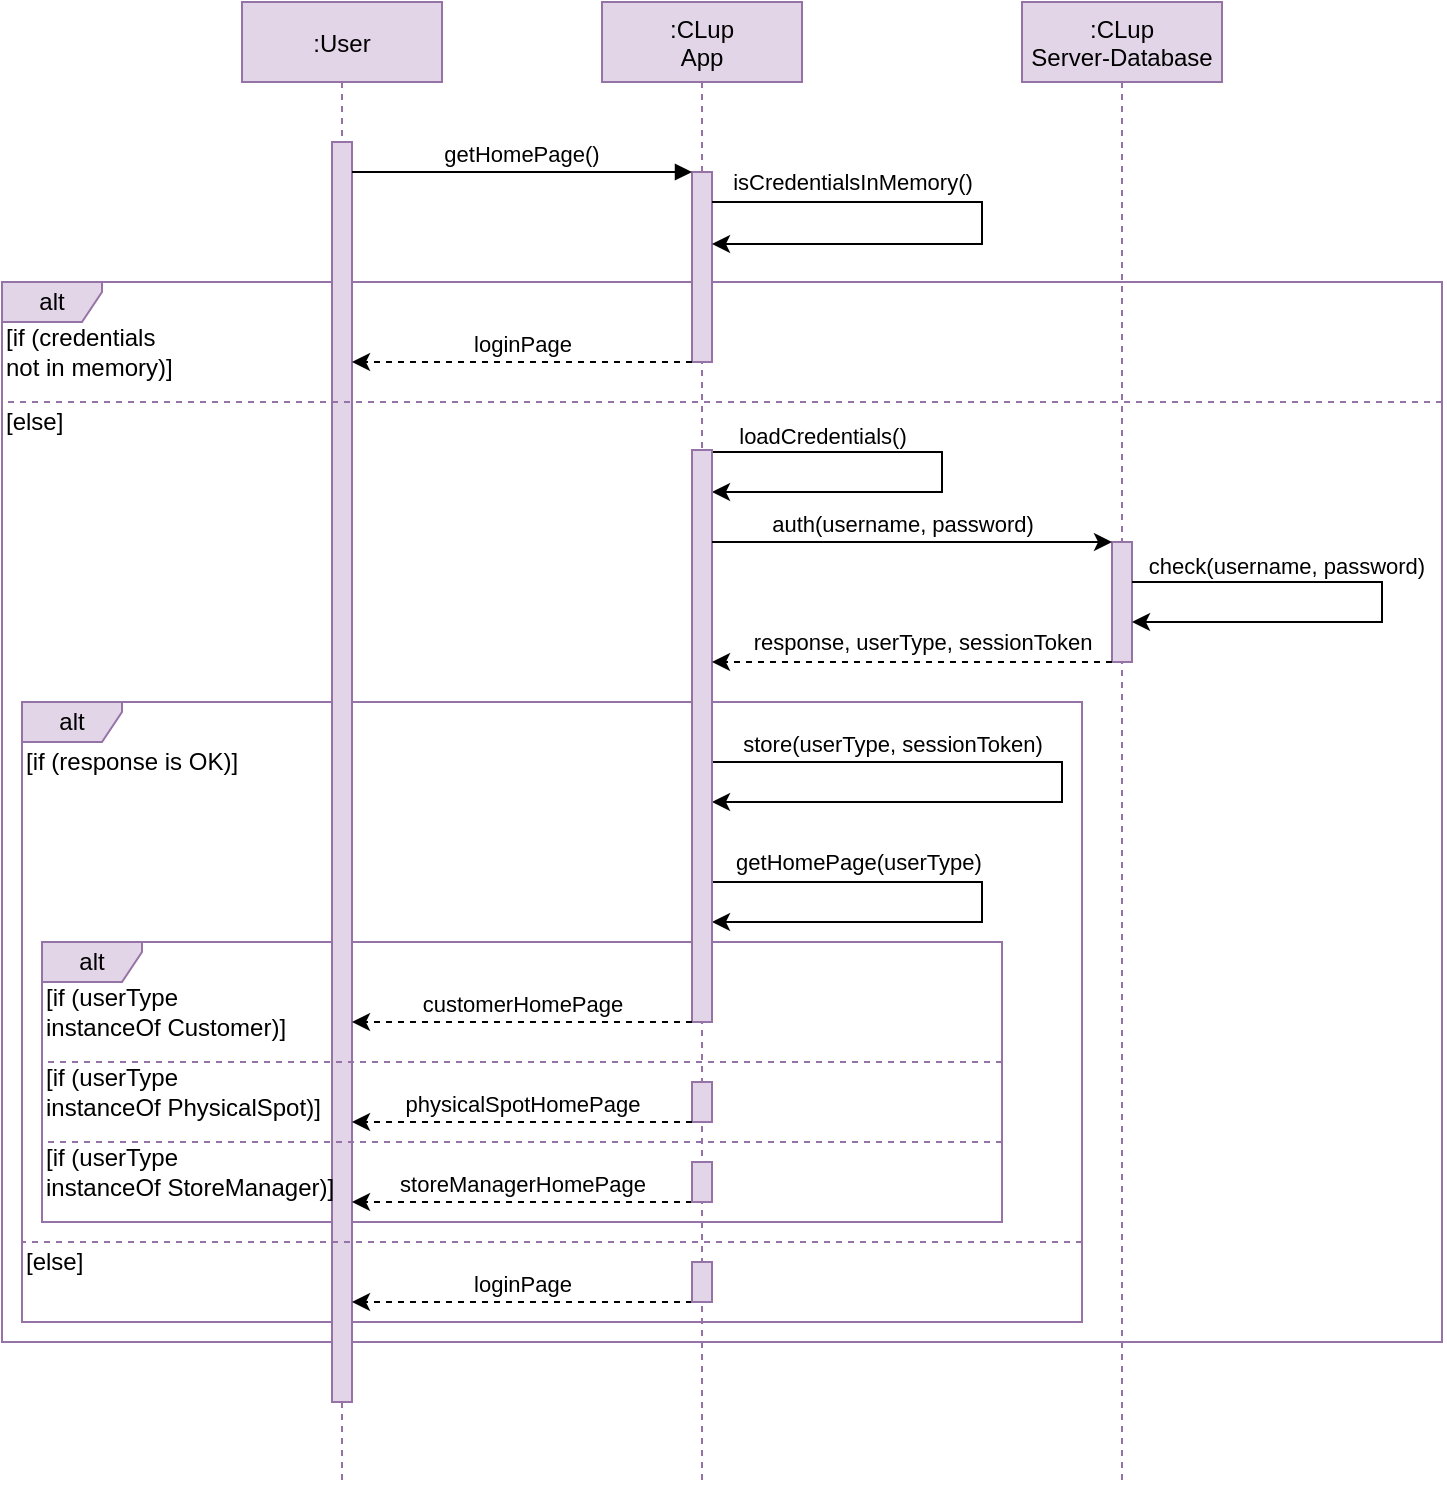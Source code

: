 <mxfile version="13.9.2" type="google"><diagram id="kgpKYQtTHZ0yAKxKKP6v" name="Page-1"><mxGraphModel dx="3286" dy="1834" grid="1" gridSize="10" guides="1" tooltips="1" connect="1" arrows="1" fold="1" page="1" pageScale="1" pageWidth="850" pageHeight="1100" math="0" shadow="0"><root><mxCell id="0"/><mxCell id="1" parent="0"/><mxCell id="7JdzxIPSqIo2gTzsp7pq-8" value="alt" style="shape=umlFrame;whiteSpace=wrap;html=1;rounded=0;shadow=0;strokeColor=#9673a6;strokeWidth=1;fillColor=#e1d5e7;width=50;height=20;" parent="1" vertex="1"><mxGeometry x="60" y="260" width="720" height="530" as="geometry"/></mxCell><mxCell id="7JdzxIPSqIo2gTzsp7pq-31" value="alt" style="shape=umlFrame;whiteSpace=wrap;html=1;rounded=0;shadow=0;strokeColor=#9673a6;strokeWidth=1;fillColor=#e1d5e7;width=50;height=20;" parent="1" vertex="1"><mxGeometry x="70" y="470" width="530" height="310" as="geometry"/></mxCell><mxCell id="vkQ60-wpc0r13BpB2keF-10" value="alt" style="shape=umlFrame;whiteSpace=wrap;html=1;rounded=0;shadow=0;strokeColor=#9673a6;strokeWidth=1;fillColor=#e1d5e7;width=50;height=20;" parent="1" vertex="1"><mxGeometry x="80" y="590" width="480" height="140" as="geometry"/></mxCell><mxCell id="3nuBFxr9cyL0pnOWT2aG-1" value=":User" style="shape=umlLifeline;perimeter=lifelinePerimeter;container=1;collapsible=0;recursiveResize=0;rounded=0;shadow=0;strokeWidth=1;fillColor=#e1d5e7;strokeColor=#9673a6;" parent="1" vertex="1"><mxGeometry x="180" y="120" width="100" height="740" as="geometry"/></mxCell><mxCell id="3nuBFxr9cyL0pnOWT2aG-2" value="" style="points=[];perimeter=orthogonalPerimeter;rounded=0;shadow=0;strokeWidth=1;fillColor=#e1d5e7;strokeColor=#9673a6;" parent="3nuBFxr9cyL0pnOWT2aG-1" vertex="1"><mxGeometry x="45" y="70" width="10" height="630" as="geometry"/></mxCell><mxCell id="3nuBFxr9cyL0pnOWT2aG-5" value=":CLup&#10;App" style="shape=umlLifeline;perimeter=lifelinePerimeter;container=1;collapsible=0;recursiveResize=0;rounded=0;shadow=0;strokeWidth=1;fillColor=#e1d5e7;strokeColor=#9673a6;" parent="1" vertex="1"><mxGeometry x="360" y="120" width="100" height="740" as="geometry"/></mxCell><mxCell id="3nuBFxr9cyL0pnOWT2aG-6" value="" style="points=[];perimeter=orthogonalPerimeter;rounded=0;shadow=0;strokeWidth=1;fillColor=#e1d5e7;strokeColor=#9673a6;" parent="3nuBFxr9cyL0pnOWT2aG-5" vertex="1"><mxGeometry x="45" y="85" width="10" height="95" as="geometry"/></mxCell><mxCell id="7JdzxIPSqIo2gTzsp7pq-2" style="edgeStyle=orthogonalEdgeStyle;rounded=0;orthogonalLoop=1;jettySize=auto;html=1;" parent="3nuBFxr9cyL0pnOWT2aG-5" source="3nuBFxr9cyL0pnOWT2aG-6" target="3nuBFxr9cyL0pnOWT2aG-6" edge="1"><mxGeometry relative="1" as="geometry"><mxPoint x="55.2" y="100" as="sourcePoint"/><mxPoint x="55.0" y="120.8" as="targetPoint"/><Array as="points"><mxPoint x="190" y="100"/><mxPoint x="190" y="121"/></Array></mxGeometry></mxCell><mxCell id="7JdzxIPSqIo2gTzsp7pq-3" value="isCredentialsInMemory()" style="edgeLabel;html=1;align=center;verticalAlign=middle;resizable=0;points=[];" parent="7JdzxIPSqIo2gTzsp7pq-2" vertex="1" connectable="0"><mxGeometry x="-0.435" y="-2" relative="1" as="geometry"><mxPoint x="-12.0" y="-12" as="offset"/></mxGeometry></mxCell><mxCell id="7JdzxIPSqIo2gTzsp7pq-36" style="edgeStyle=orthogonalEdgeStyle;rounded=0;orthogonalLoop=1;jettySize=auto;html=1;" parent="3nuBFxr9cyL0pnOWT2aG-5" source="cx6eQ-iDiz1F9LfWUe36-1" target="cx6eQ-iDiz1F9LfWUe36-1" edge="1"><mxGeometry relative="1" as="geometry"><Array as="points"><mxPoint x="230" y="380"/><mxPoint x="230" y="400"/></Array><mxPoint x="60" y="380" as="sourcePoint"/><mxPoint x="60" y="400" as="targetPoint"/></mxGeometry></mxCell><mxCell id="7JdzxIPSqIo2gTzsp7pq-40" value="store(userType, sessionToken)" style="edgeLabel;html=1;align=center;verticalAlign=middle;resizable=0;points=[];" parent="7JdzxIPSqIo2gTzsp7pq-36" vertex="1" connectable="0"><mxGeometry x="-0.667" y="1" relative="1" as="geometry"><mxPoint x="28" y="-8.31" as="offset"/></mxGeometry></mxCell><mxCell id="vkQ60-wpc0r13BpB2keF-1" style="edgeStyle=orthogonalEdgeStyle;rounded=0;orthogonalLoop=1;jettySize=auto;html=1;" parent="3nuBFxr9cyL0pnOWT2aG-5" source="cx6eQ-iDiz1F9LfWUe36-1" target="cx6eQ-iDiz1F9LfWUe36-1" edge="1"><mxGeometry relative="1" as="geometry"><Array as="points"><mxPoint x="170" y="225"/><mxPoint x="170" y="245"/></Array><mxPoint x="60" y="225" as="sourcePoint"/><mxPoint x="60" y="245" as="targetPoint"/></mxGeometry></mxCell><mxCell id="vkQ60-wpc0r13BpB2keF-2" value="loadCredentials()" style="edgeLabel;html=1;align=center;verticalAlign=middle;resizable=0;points=[];" parent="vkQ60-wpc0r13BpB2keF-1" vertex="1" connectable="0"><mxGeometry x="-0.667" y="1" relative="1" as="geometry"><mxPoint x="13.4" y="-7.0" as="offset"/></mxGeometry></mxCell><mxCell id="vkQ60-wpc0r13BpB2keF-7" style="edgeStyle=orthogonalEdgeStyle;rounded=0;orthogonalLoop=1;jettySize=auto;html=1;" parent="3nuBFxr9cyL0pnOWT2aG-5" source="cx6eQ-iDiz1F9LfWUe36-1" target="cx6eQ-iDiz1F9LfWUe36-1" edge="1"><mxGeometry relative="1" as="geometry"><Array as="points"><mxPoint x="190" y="440"/><mxPoint x="190" y="460"/></Array><mxPoint x="60" y="440" as="sourcePoint"/><mxPoint x="60" y="460" as="targetPoint"/></mxGeometry></mxCell><mxCell id="vkQ60-wpc0r13BpB2keF-8" value="getHomePage(userType)" style="edgeLabel;html=1;align=center;verticalAlign=middle;resizable=0;points=[];" parent="vkQ60-wpc0r13BpB2keF-7" vertex="1" connectable="0"><mxGeometry x="-0.667" y="1" relative="1" as="geometry"><mxPoint x="24" y="-9" as="offset"/></mxGeometry></mxCell><mxCell id="cx6eQ-iDiz1F9LfWUe36-1" value="" style="points=[];perimeter=orthogonalPerimeter;rounded=0;shadow=0;strokeWidth=1;fillColor=#e1d5e7;strokeColor=#9673a6;" parent="3nuBFxr9cyL0pnOWT2aG-5" vertex="1"><mxGeometry x="45" y="224" width="10" height="286" as="geometry"/></mxCell><mxCell id="cx6eQ-iDiz1F9LfWUe36-2" value="" style="points=[];perimeter=orthogonalPerimeter;rounded=0;shadow=0;strokeWidth=1;fillColor=#e1d5e7;strokeColor=#9673a6;" parent="3nuBFxr9cyL0pnOWT2aG-5" vertex="1"><mxGeometry x="45" y="540" width="10" height="20" as="geometry"/></mxCell><mxCell id="3nuBFxr9cyL0pnOWT2aG-8" value="getHomePage()" style="verticalAlign=bottom;endArrow=block;entryX=0;entryY=0;shadow=0;strokeWidth=1;" parent="1" source="3nuBFxr9cyL0pnOWT2aG-2" target="3nuBFxr9cyL0pnOWT2aG-6" edge="1"><mxGeometry relative="1" as="geometry"><mxPoint x="335" y="250" as="sourcePoint"/></mxGeometry></mxCell><mxCell id="7JdzxIPSqIo2gTzsp7pq-4" value=":CLup&#10;Server-Database" style="shape=umlLifeline;perimeter=lifelinePerimeter;container=1;collapsible=0;recursiveResize=0;rounded=0;shadow=0;strokeWidth=1;fillColor=#e1d5e7;strokeColor=#9673a6;size=40;" parent="1" vertex="1"><mxGeometry x="570" y="120" width="100" height="740" as="geometry"/></mxCell><mxCell id="7JdzxIPSqIo2gTzsp7pq-5" value="" style="points=[];perimeter=orthogonalPerimeter;rounded=0;shadow=0;strokeWidth=1;fillColor=#e1d5e7;strokeColor=#9673a6;" parent="7JdzxIPSqIo2gTzsp7pq-4" vertex="1"><mxGeometry x="45" y="270" width="10" height="60" as="geometry"/></mxCell><mxCell id="7JdzxIPSqIo2gTzsp7pq-27" style="edgeStyle=orthogonalEdgeStyle;rounded=0;orthogonalLoop=1;jettySize=auto;html=1;" parent="7JdzxIPSqIo2gTzsp7pq-4" source="7JdzxIPSqIo2gTzsp7pq-5" target="7JdzxIPSqIo2gTzsp7pq-5" edge="1"><mxGeometry relative="1" as="geometry"><Array as="points"><mxPoint x="180" y="300"/></Array></mxGeometry></mxCell><mxCell id="7JdzxIPSqIo2gTzsp7pq-28" value="check(username, password)" style="edgeLabel;html=1;align=center;verticalAlign=middle;resizable=0;points=[];" parent="7JdzxIPSqIo2gTzsp7pq-27" vertex="1" connectable="0"><mxGeometry x="-0.739" relative="1" as="geometry"><mxPoint x="41.8" y="-8" as="offset"/></mxGeometry></mxCell><mxCell id="7JdzxIPSqIo2gTzsp7pq-14" value="[if (credentials&lt;br&gt;not in memory)]" style="text;html=1;align=left;verticalAlign=middle;resizable=0;points=[];autosize=1;" parent="1" vertex="1"><mxGeometry x="60" y="280" width="100" height="30" as="geometry"/></mxCell><mxCell id="7JdzxIPSqIo2gTzsp7pq-19" style="edgeStyle=orthogonalEdgeStyle;rounded=0;orthogonalLoop=1;jettySize=auto;html=1;dashed=1;" parent="1" source="3nuBFxr9cyL0pnOWT2aG-6" target="3nuBFxr9cyL0pnOWT2aG-2" edge="1"><mxGeometry relative="1" as="geometry"><Array as="points"><mxPoint x="340" y="300"/><mxPoint x="340" y="300"/></Array></mxGeometry></mxCell><mxCell id="7JdzxIPSqIo2gTzsp7pq-20" value="loginPage" style="edgeLabel;html=1;align=center;verticalAlign=middle;resizable=0;points=[];" parent="7JdzxIPSqIo2gTzsp7pq-19" vertex="1" connectable="0"><mxGeometry x="-0.226" y="-1" relative="1" as="geometry"><mxPoint x="-19.4" y="-8" as="offset"/></mxGeometry></mxCell><mxCell id="7JdzxIPSqIo2gTzsp7pq-22" value="[else]" style="text;html=1;align=left;verticalAlign=middle;resizable=0;points=[];autosize=1;" parent="1" vertex="1"><mxGeometry x="60" y="320" width="40" height="20" as="geometry"/></mxCell><mxCell id="7JdzxIPSqIo2gTzsp7pq-25" style="edgeStyle=orthogonalEdgeStyle;rounded=0;orthogonalLoop=1;jettySize=auto;html=1;" parent="1" source="cx6eQ-iDiz1F9LfWUe36-1" target="7JdzxIPSqIo2gTzsp7pq-5" edge="1"><mxGeometry relative="1" as="geometry"><Array as="points"><mxPoint x="580" y="390"/><mxPoint x="580" y="390"/></Array><mxPoint x="430" y="390" as="sourcePoint"/></mxGeometry></mxCell><mxCell id="7JdzxIPSqIo2gTzsp7pq-26" value="auth(username, password)" style="edgeLabel;html=1;align=center;verticalAlign=middle;resizable=0;points=[];" parent="7JdzxIPSqIo2gTzsp7pq-25" vertex="1" connectable="0"><mxGeometry x="0.75" y="-93" relative="1" as="geometry"><mxPoint x="-80.2" y="-102" as="offset"/></mxGeometry></mxCell><mxCell id="7JdzxIPSqIo2gTzsp7pq-13" value="" style="endArrow=none;dashed=1;html=1;fillColor=#e1d5e7;strokeColor=#9673a6;" parent="1" edge="1"><mxGeometry width="50" height="50" relative="1" as="geometry"><mxPoint x="780" y="320" as="sourcePoint"/><mxPoint x="60" y="320" as="targetPoint"/></mxGeometry></mxCell><mxCell id="7JdzxIPSqIo2gTzsp7pq-29" style="edgeStyle=orthogonalEdgeStyle;rounded=0;orthogonalLoop=1;jettySize=auto;html=1;dashed=1;" parent="1" source="7JdzxIPSqIo2gTzsp7pq-5" target="cx6eQ-iDiz1F9LfWUe36-1" edge="1"><mxGeometry relative="1" as="geometry"><Array as="points"><mxPoint x="560" y="450"/><mxPoint x="560" y="450"/></Array><mxPoint x="430" y="450" as="targetPoint"/></mxGeometry></mxCell><mxCell id="7JdzxIPSqIo2gTzsp7pq-30" value="response, userType, sessionToken" style="edgeLabel;html=1;align=center;verticalAlign=middle;resizable=0;points=[];" parent="7JdzxIPSqIo2gTzsp7pq-29" vertex="1" connectable="0"><mxGeometry x="-0.15" y="5" relative="1" as="geometry"><mxPoint x="-9.8" y="-15" as="offset"/></mxGeometry></mxCell><mxCell id="7JdzxIPSqIo2gTzsp7pq-33" value="[if (response is OK)]" style="text;html=1;align=left;verticalAlign=middle;resizable=0;points=[];autosize=1;" parent="1" vertex="1"><mxGeometry x="70" y="490" width="120" height="20" as="geometry"/></mxCell><mxCell id="7JdzxIPSqIo2gTzsp7pq-42" value="[else]" style="text;html=1;align=left;verticalAlign=middle;resizable=0;points=[];autosize=1;" parent="1" vertex="1"><mxGeometry x="70" y="740" width="40" height="20" as="geometry"/></mxCell><mxCell id="7JdzxIPSqIo2gTzsp7pq-43" style="edgeStyle=orthogonalEdgeStyle;rounded=0;orthogonalLoop=1;jettySize=auto;html=1;dashed=1;" parent="1" source="cx6eQ-iDiz1F9LfWUe36-4" target="3nuBFxr9cyL0pnOWT2aG-2" edge="1"><mxGeometry relative="1" as="geometry"><mxPoint x="390" y="770" as="sourcePoint"/><mxPoint x="235" y="720" as="targetPoint"/><Array as="points"><mxPoint x="290" y="770"/><mxPoint x="290" y="770"/></Array></mxGeometry></mxCell><mxCell id="7JdzxIPSqIo2gTzsp7pq-44" value="loginPage" style="edgeLabel;html=1;align=center;verticalAlign=middle;resizable=0;points=[];" parent="7JdzxIPSqIo2gTzsp7pq-43" vertex="1" connectable="0"><mxGeometry x="-0.226" y="-1" relative="1" as="geometry"><mxPoint x="-19.4" y="-8" as="offset"/></mxGeometry></mxCell><mxCell id="vkQ60-wpc0r13BpB2keF-11" value="[if (userType&lt;br&gt;instanceOf Customer)]" style="text;html=1;align=left;verticalAlign=middle;resizable=0;points=[];autosize=1;" parent="1" vertex="1"><mxGeometry x="80" y="610" width="140" height="30" as="geometry"/></mxCell><mxCell id="vkQ60-wpc0r13BpB2keF-13" style="edgeStyle=orthogonalEdgeStyle;rounded=0;orthogonalLoop=1;jettySize=auto;html=1;dashed=1;" parent="1" source="cx6eQ-iDiz1F9LfWUe36-1" target="3nuBFxr9cyL0pnOWT2aG-2" edge="1"><mxGeometry relative="1" as="geometry"><mxPoint x="390" y="630" as="sourcePoint"/><mxPoint x="235" y="620" as="targetPoint"/><Array as="points"><mxPoint x="300" y="630"/><mxPoint x="300" y="630"/></Array></mxGeometry></mxCell><mxCell id="vkQ60-wpc0r13BpB2keF-14" value="customerHomePage" style="edgeLabel;html=1;align=center;verticalAlign=middle;resizable=0;points=[];" parent="vkQ60-wpc0r13BpB2keF-13" vertex="1" connectable="0"><mxGeometry x="-0.226" y="-1" relative="1" as="geometry"><mxPoint x="-19.4" y="-8" as="offset"/></mxGeometry></mxCell><mxCell id="vkQ60-wpc0r13BpB2keF-15" value="[if (userType&lt;br&gt;instanceOf PhysicalSpot)]" style="text;html=1;align=left;verticalAlign=middle;resizable=0;points=[];autosize=1;" parent="1" vertex="1"><mxGeometry x="80" y="650" width="150" height="30" as="geometry"/></mxCell><mxCell id="vkQ60-wpc0r13BpB2keF-16" style="edgeStyle=orthogonalEdgeStyle;rounded=0;orthogonalLoop=1;jettySize=auto;html=1;dashed=1;" parent="1" source="cx6eQ-iDiz1F9LfWUe36-2" target="3nuBFxr9cyL0pnOWT2aG-2" edge="1"><mxGeometry relative="1" as="geometry"><mxPoint x="390" y="670" as="sourcePoint"/><mxPoint x="230" y="670" as="targetPoint"/><Array as="points"><mxPoint x="380" y="680"/><mxPoint x="380" y="680"/></Array></mxGeometry></mxCell><mxCell id="vkQ60-wpc0r13BpB2keF-17" value="physicalSpotHomePage" style="edgeLabel;html=1;align=center;verticalAlign=middle;resizable=0;points=[];" parent="vkQ60-wpc0r13BpB2keF-16" vertex="1" connectable="0"><mxGeometry x="-0.226" y="-1" relative="1" as="geometry"><mxPoint x="-19.4" y="-8" as="offset"/></mxGeometry></mxCell><mxCell id="vkQ60-wpc0r13BpB2keF-18" style="edgeStyle=orthogonalEdgeStyle;rounded=0;orthogonalLoop=1;jettySize=auto;html=1;dashed=1;" parent="1" source="cx6eQ-iDiz1F9LfWUe36-3" target="3nuBFxr9cyL0pnOWT2aG-2" edge="1"><mxGeometry relative="1" as="geometry"><mxPoint x="390" y="710" as="sourcePoint"/><mxPoint x="245" y="700" as="targetPoint"/><Array as="points"><mxPoint x="350" y="720"/><mxPoint x="350" y="720"/></Array></mxGeometry></mxCell><mxCell id="vkQ60-wpc0r13BpB2keF-19" value="storeManagerHomePage" style="edgeLabel;html=1;align=center;verticalAlign=middle;resizable=0;points=[];" parent="vkQ60-wpc0r13BpB2keF-18" vertex="1" connectable="0"><mxGeometry x="-0.226" y="-1" relative="1" as="geometry"><mxPoint x="-19.4" y="-8" as="offset"/></mxGeometry></mxCell><mxCell id="vkQ60-wpc0r13BpB2keF-20" value="[if (userType&lt;br&gt;instanceOf StoreManager)]" style="text;html=1;align=left;verticalAlign=middle;resizable=0;points=[];autosize=1;" parent="1" vertex="1"><mxGeometry x="80" y="690" width="160" height="30" as="geometry"/></mxCell><mxCell id="vkQ60-wpc0r13BpB2keF-21" value="" style="endArrow=none;dashed=1;html=1;fillColor=#e1d5e7;strokeColor=#9673a6;" parent="1" edge="1"><mxGeometry width="50" height="50" relative="1" as="geometry"><mxPoint x="560" y="650" as="sourcePoint"/><mxPoint x="80" y="650" as="targetPoint"/></mxGeometry></mxCell><mxCell id="vkQ60-wpc0r13BpB2keF-22" value="" style="endArrow=none;dashed=1;html=1;fillColor=#e1d5e7;strokeColor=#9673a6;" parent="1" edge="1"><mxGeometry width="50" height="50" relative="1" as="geometry"><mxPoint x="560" y="690" as="sourcePoint"/><mxPoint x="80" y="690" as="targetPoint"/></mxGeometry></mxCell><mxCell id="vkQ60-wpc0r13BpB2keF-23" value="" style="endArrow=none;dashed=1;html=1;fillColor=#e1d5e7;strokeColor=#9673a6;" parent="1" edge="1"><mxGeometry width="50" height="50" relative="1" as="geometry"><mxPoint x="600" y="740" as="sourcePoint"/><mxPoint x="70" y="740" as="targetPoint"/></mxGeometry></mxCell><mxCell id="cx6eQ-iDiz1F9LfWUe36-3" value="" style="points=[];perimeter=orthogonalPerimeter;rounded=0;shadow=0;strokeWidth=1;fillColor=#e1d5e7;strokeColor=#9673a6;" parent="1" vertex="1"><mxGeometry x="405" y="700" width="10" height="20" as="geometry"/></mxCell><mxCell id="cx6eQ-iDiz1F9LfWUe36-4" value="" style="points=[];perimeter=orthogonalPerimeter;rounded=0;shadow=0;strokeWidth=1;fillColor=#e1d5e7;strokeColor=#9673a6;" parent="1" vertex="1"><mxGeometry x="405" y="750" width="10" height="20" as="geometry"/></mxCell></root></mxGraphModel></diagram></mxfile>